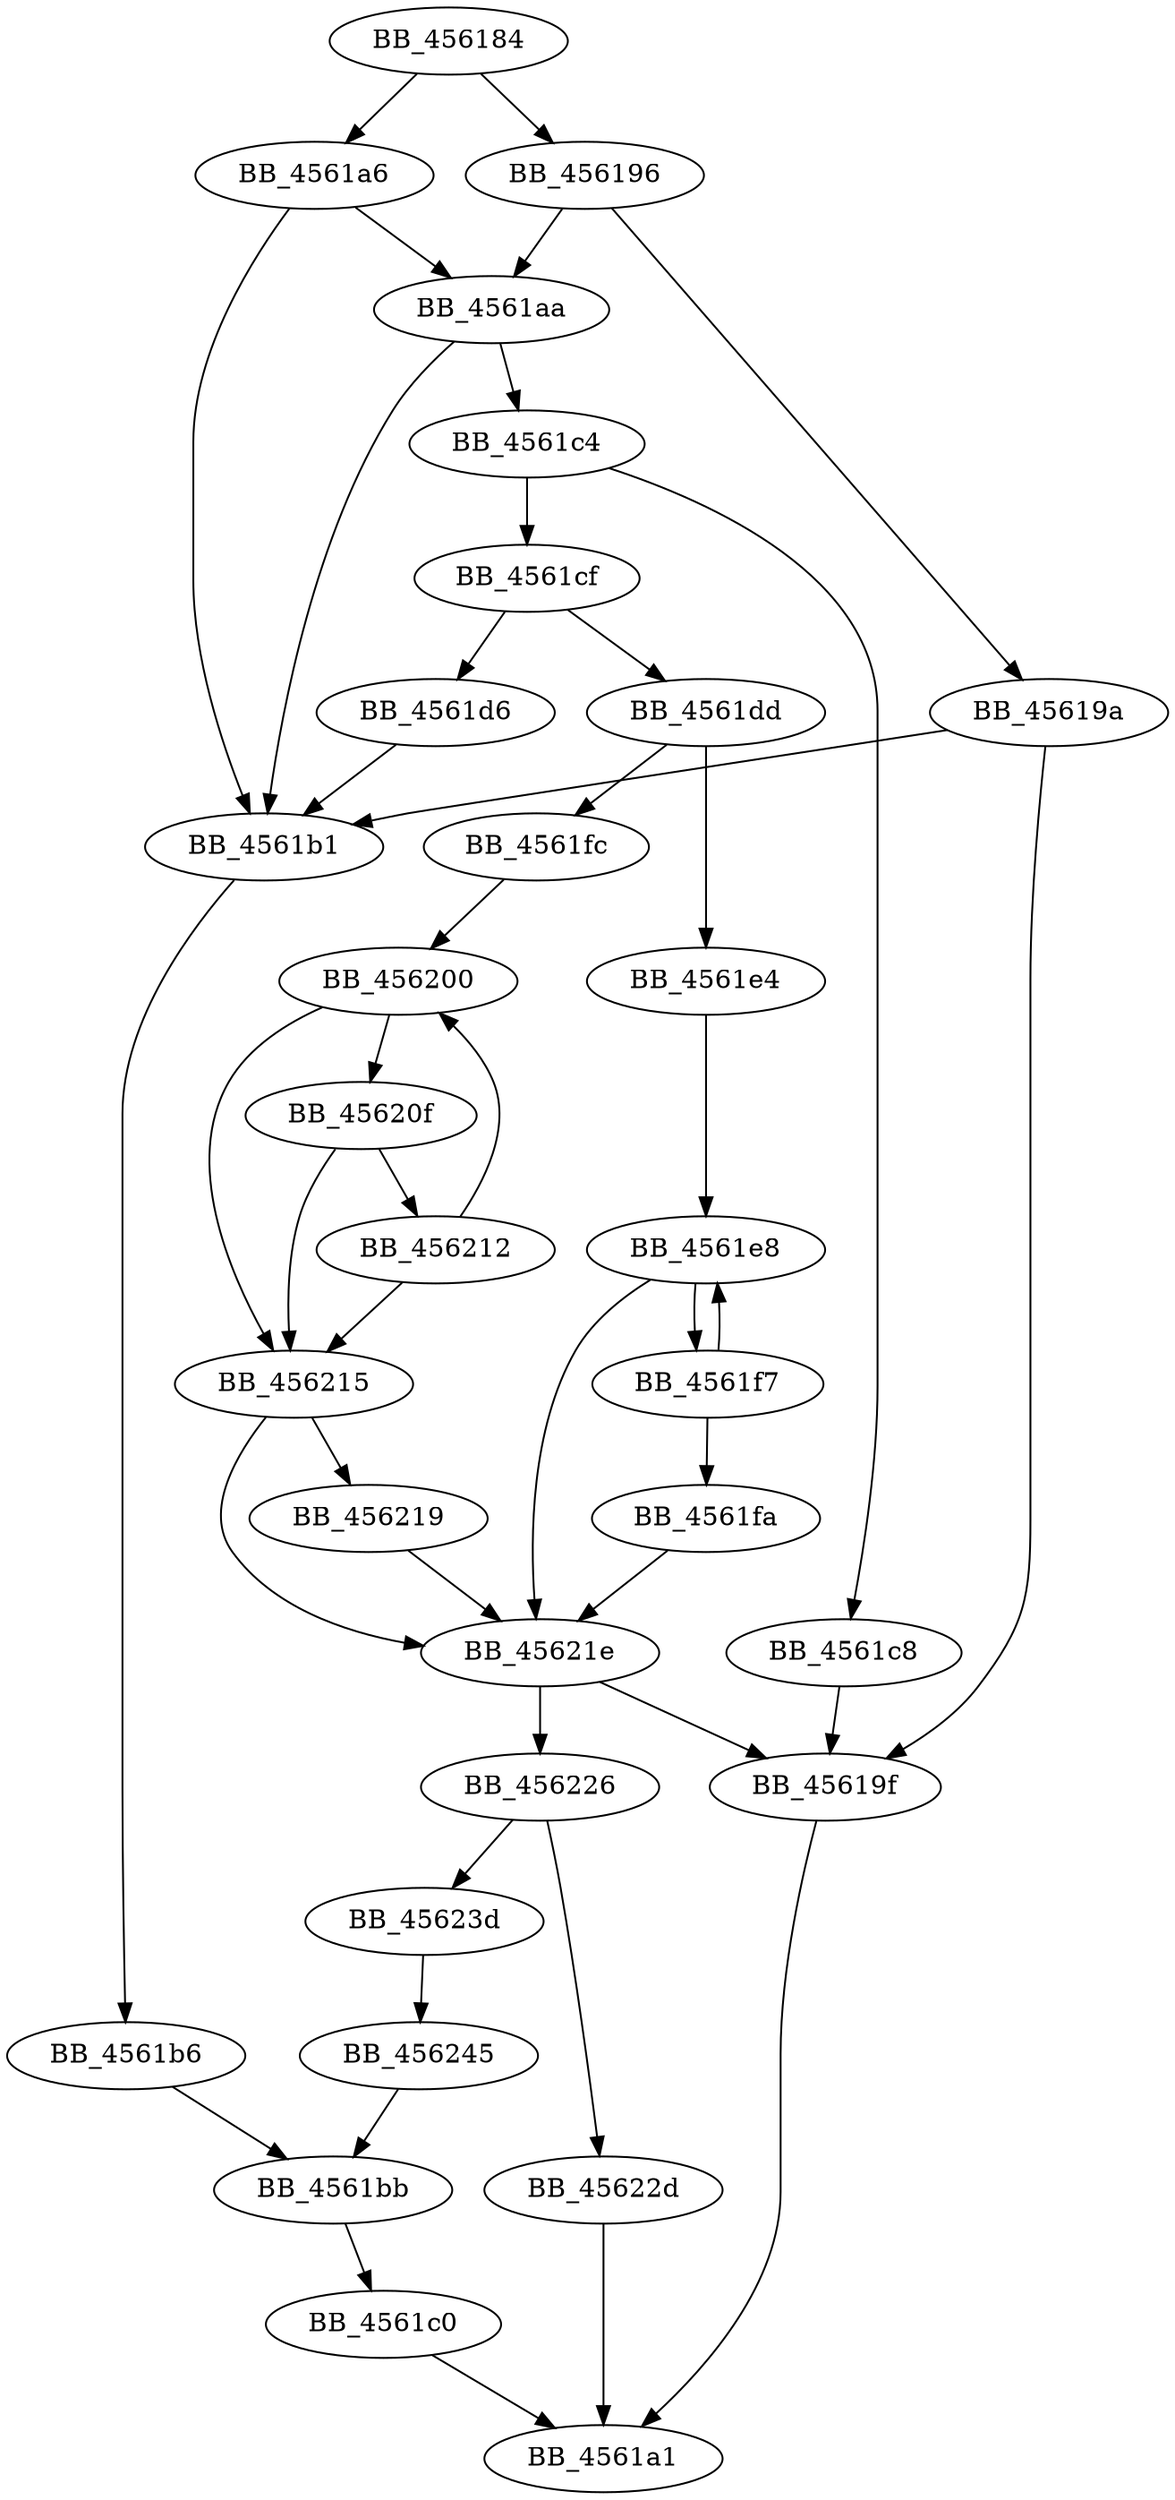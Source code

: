 DiGraph sub_456184{
BB_456184->BB_456196
BB_456184->BB_4561a6
BB_456196->BB_45619a
BB_456196->BB_4561aa
BB_45619a->BB_45619f
BB_45619a->BB_4561b1
BB_45619f->BB_4561a1
BB_4561a6->BB_4561aa
BB_4561a6->BB_4561b1
BB_4561aa->BB_4561b1
BB_4561aa->BB_4561c4
BB_4561b1->BB_4561b6
BB_4561b6->BB_4561bb
BB_4561bb->BB_4561c0
BB_4561c0->BB_4561a1
BB_4561c4->BB_4561c8
BB_4561c4->BB_4561cf
BB_4561c8->BB_45619f
BB_4561cf->BB_4561d6
BB_4561cf->BB_4561dd
BB_4561d6->BB_4561b1
BB_4561dd->BB_4561e4
BB_4561dd->BB_4561fc
BB_4561e4->BB_4561e8
BB_4561e8->BB_4561f7
BB_4561e8->BB_45621e
BB_4561f7->BB_4561e8
BB_4561f7->BB_4561fa
BB_4561fa->BB_45621e
BB_4561fc->BB_456200
BB_456200->BB_45620f
BB_456200->BB_456215
BB_45620f->BB_456212
BB_45620f->BB_456215
BB_456212->BB_456200
BB_456212->BB_456215
BB_456215->BB_456219
BB_456215->BB_45621e
BB_456219->BB_45621e
BB_45621e->BB_45619f
BB_45621e->BB_456226
BB_456226->BB_45622d
BB_456226->BB_45623d
BB_45622d->BB_4561a1
BB_45623d->BB_456245
BB_456245->BB_4561bb
}
